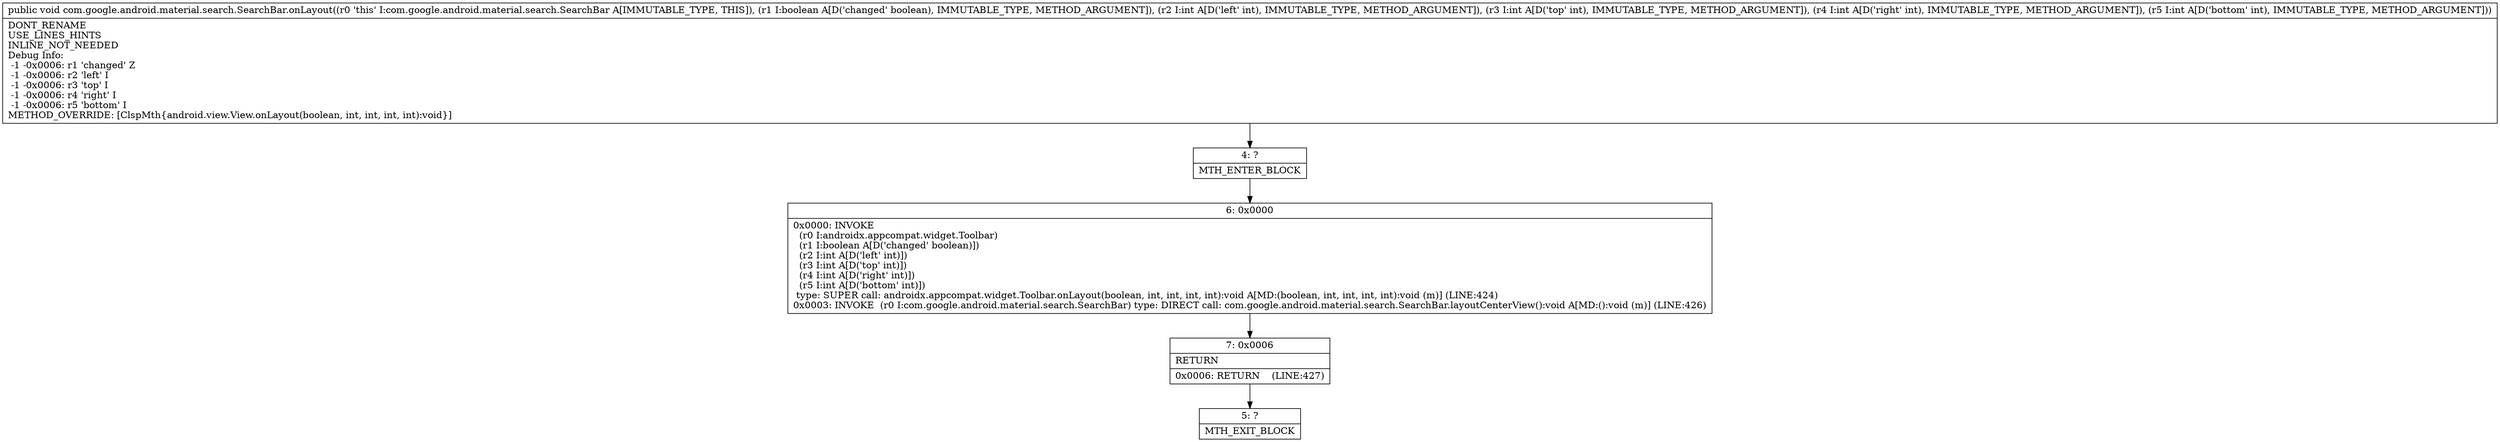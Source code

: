digraph "CFG forcom.google.android.material.search.SearchBar.onLayout(ZIIII)V" {
Node_4 [shape=record,label="{4\:\ ?|MTH_ENTER_BLOCK\l}"];
Node_6 [shape=record,label="{6\:\ 0x0000|0x0000: INVOKE  \l  (r0 I:androidx.appcompat.widget.Toolbar)\l  (r1 I:boolean A[D('changed' boolean)])\l  (r2 I:int A[D('left' int)])\l  (r3 I:int A[D('top' int)])\l  (r4 I:int A[D('right' int)])\l  (r5 I:int A[D('bottom' int)])\l type: SUPER call: androidx.appcompat.widget.Toolbar.onLayout(boolean, int, int, int, int):void A[MD:(boolean, int, int, int, int):void (m)] (LINE:424)\l0x0003: INVOKE  (r0 I:com.google.android.material.search.SearchBar) type: DIRECT call: com.google.android.material.search.SearchBar.layoutCenterView():void A[MD:():void (m)] (LINE:426)\l}"];
Node_7 [shape=record,label="{7\:\ 0x0006|RETURN\l|0x0006: RETURN    (LINE:427)\l}"];
Node_5 [shape=record,label="{5\:\ ?|MTH_EXIT_BLOCK\l}"];
MethodNode[shape=record,label="{public void com.google.android.material.search.SearchBar.onLayout((r0 'this' I:com.google.android.material.search.SearchBar A[IMMUTABLE_TYPE, THIS]), (r1 I:boolean A[D('changed' boolean), IMMUTABLE_TYPE, METHOD_ARGUMENT]), (r2 I:int A[D('left' int), IMMUTABLE_TYPE, METHOD_ARGUMENT]), (r3 I:int A[D('top' int), IMMUTABLE_TYPE, METHOD_ARGUMENT]), (r4 I:int A[D('right' int), IMMUTABLE_TYPE, METHOD_ARGUMENT]), (r5 I:int A[D('bottom' int), IMMUTABLE_TYPE, METHOD_ARGUMENT]))  | DONT_RENAME\lUSE_LINES_HINTS\lINLINE_NOT_NEEDED\lDebug Info:\l  \-1 \-0x0006: r1 'changed' Z\l  \-1 \-0x0006: r2 'left' I\l  \-1 \-0x0006: r3 'top' I\l  \-1 \-0x0006: r4 'right' I\l  \-1 \-0x0006: r5 'bottom' I\lMETHOD_OVERRIDE: [ClspMth\{android.view.View.onLayout(boolean, int, int, int, int):void\}]\l}"];
MethodNode -> Node_4;Node_4 -> Node_6;
Node_6 -> Node_7;
Node_7 -> Node_5;
}

